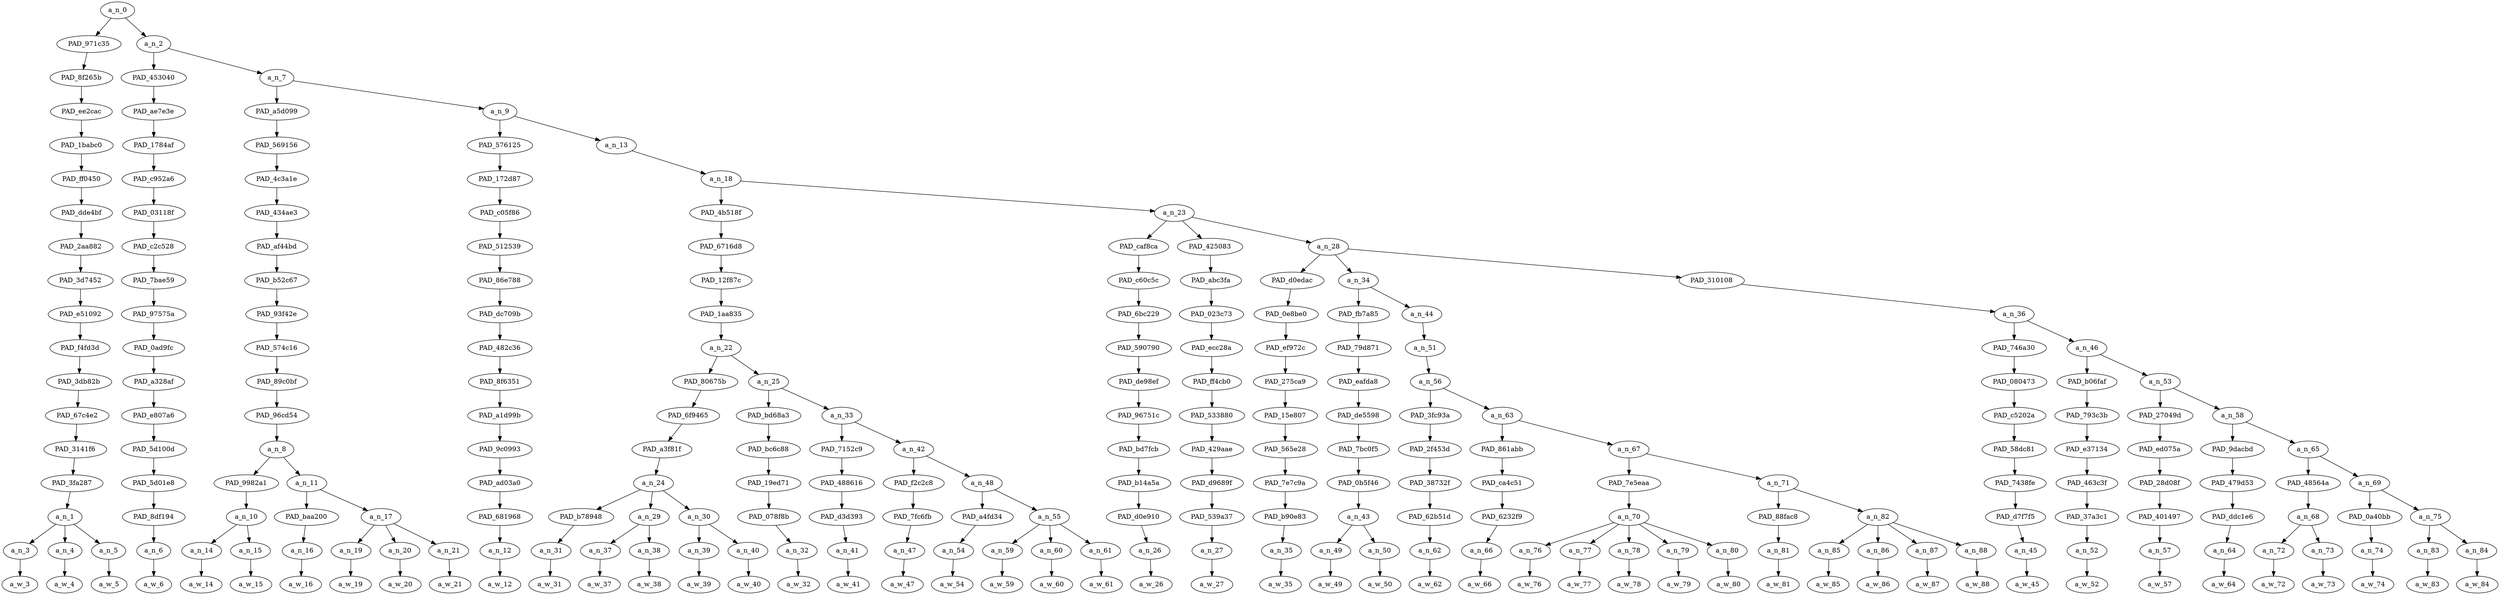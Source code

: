 strict digraph "" {
	a_n_0	[div_dir=1,
		index=0,
		level=17,
		pos="3.929443359375,17!",
		text_span="[0, 1, 2, 3, 4, 5, 6, 7, 8, 9, 10, 11, 12, 13, 14, 15, 16, 17, 18, 19, 20, 21, 22, 23, 24, 25, 26, 27, 28, 29, 30, 31, 32, 33, 34, \
35, 36, 37, 38, 39, 40, 41, 42, 43, 44, 45, 46, 47, 48]",
		value=1.00000000];
	PAD_971c35	[div_dir=1,
		index=0,
		level=16,
		pos="1.0,16!",
		text_span="[0, 1, 2]",
		value=0.05113666];
	a_n_0 -> PAD_971c35;
	a_n_2	[div_dir=1,
		index=1,
		level=16,
		pos="6.85888671875,16!",
		text_span="[3, 4, 5, 6, 7, 8, 9, 10, 11, 12, 13, 14, 15, 16, 17, 18, 19, 20, 21, 22, 23, 24, 25, 26, 27, 28, 29, 30, 31, 32, 33, 34, 35, 36, \
37, 38, 39, 40, 41, 42, 43, 44, 45, 46, 47, 48]",
		value=0.94849886];
	a_n_0 -> a_n_2;
	PAD_8f265b	[div_dir=1,
		index=0,
		level=15,
		pos="1.0,15!",
		text_span="[0, 1, 2]",
		value=0.05113666];
	PAD_971c35 -> PAD_8f265b;
	PAD_ee2cac	[div_dir=1,
		index=0,
		level=14,
		pos="1.0,14!",
		text_span="[0, 1, 2]",
		value=0.05113666];
	PAD_8f265b -> PAD_ee2cac;
	PAD_1babc0	[div_dir=1,
		index=0,
		level=13,
		pos="1.0,13!",
		text_span="[0, 1, 2]",
		value=0.05113666];
	PAD_ee2cac -> PAD_1babc0;
	PAD_ff0450	[div_dir=1,
		index=0,
		level=12,
		pos="1.0,12!",
		text_span="[0, 1, 2]",
		value=0.05113666];
	PAD_1babc0 -> PAD_ff0450;
	PAD_dde4bf	[div_dir=1,
		index=0,
		level=11,
		pos="1.0,11!",
		text_span="[0, 1, 2]",
		value=0.05113666];
	PAD_ff0450 -> PAD_dde4bf;
	PAD_2aa882	[div_dir=1,
		index=0,
		level=10,
		pos="1.0,10!",
		text_span="[0, 1, 2]",
		value=0.05113666];
	PAD_dde4bf -> PAD_2aa882;
	PAD_3d7452	[div_dir=1,
		index=0,
		level=9,
		pos="1.0,9!",
		text_span="[0, 1, 2]",
		value=0.05113666];
	PAD_2aa882 -> PAD_3d7452;
	PAD_e51092	[div_dir=1,
		index=0,
		level=8,
		pos="1.0,8!",
		text_span="[0, 1, 2]",
		value=0.05113666];
	PAD_3d7452 -> PAD_e51092;
	PAD_f4fd3d	[div_dir=1,
		index=0,
		level=7,
		pos="1.0,7!",
		text_span="[0, 1, 2]",
		value=0.05113666];
	PAD_e51092 -> PAD_f4fd3d;
	PAD_3db82b	[div_dir=1,
		index=0,
		level=6,
		pos="1.0,6!",
		text_span="[0, 1, 2]",
		value=0.05113666];
	PAD_f4fd3d -> PAD_3db82b;
	PAD_67c4e2	[div_dir=1,
		index=0,
		level=5,
		pos="1.0,5!",
		text_span="[0, 1, 2]",
		value=0.05113666];
	PAD_3db82b -> PAD_67c4e2;
	PAD_3141f6	[div_dir=1,
		index=0,
		level=4,
		pos="1.0,4!",
		text_span="[0, 1, 2]",
		value=0.05113666];
	PAD_67c4e2 -> PAD_3141f6;
	PAD_3fa287	[div_dir=1,
		index=0,
		level=3,
		pos="1.0,3!",
		text_span="[0, 1, 2]",
		value=0.05113666];
	PAD_3141f6 -> PAD_3fa287;
	a_n_1	[div_dir=1,
		index=0,
		level=2,
		pos="1.0,2!",
		text_span="[0, 1, 2]",
		value=0.05113666];
	PAD_3fa287 -> a_n_1;
	a_n_3	[div_dir=1,
		index=0,
		level=1,
		pos="0.0,1!",
		text_span="[0]",
		value=0.01505797];
	a_n_1 -> a_n_3;
	a_n_4	[div_dir=1,
		index=1,
		level=1,
		pos="1.0,1!",
		text_span="[1]",
		value=0.02068679];
	a_n_1 -> a_n_4;
	a_n_5	[div_dir=1,
		index=2,
		level=1,
		pos="2.0,1!",
		text_span="[2]",
		value=0.01526968];
	a_n_1 -> a_n_5;
	a_w_3	[div_dir=0,
		index=0,
		level=0,
		pos="0,0!",
		text_span="[0]",
		value=the];
	a_n_3 -> a_w_3;
	a_w_4	[div_dir=0,
		index=1,
		level=0,
		pos="1,0!",
		text_span="[1]",
		value=democratic];
	a_n_4 -> a_w_4;
	a_w_5	[div_dir=0,
		index=2,
		level=0,
		pos="2,0!",
		text_span="[2]",
		value=party];
	a_n_5 -> a_w_5;
	PAD_453040	[div_dir=1,
		index=1,
		level=15,
		pos="3.0,15!",
		text_span="[3]",
		value=0.01462133];
	a_n_2 -> PAD_453040;
	a_n_7	[div_dir=1,
		index=2,
		level=15,
		pos="10.7177734375,15!",
		text_span="[4, 5, 6, 7, 8, 9, 10, 11, 12, 13, 14, 15, 16, 17, 18, 19, 20, 21, 22, 23, 24, 25, 26, 27, 28, 29, 30, 31, 32, 33, 34, 35, 36, 37, \
38, 39, 40, 41, 42, 43, 44, 45, 46, 47, 48]",
		value=0.93353135];
	a_n_2 -> a_n_7;
	PAD_ae7e3e	[div_dir=1,
		index=1,
		level=14,
		pos="3.0,14!",
		text_span="[3]",
		value=0.01462133];
	PAD_453040 -> PAD_ae7e3e;
	PAD_1784af	[div_dir=1,
		index=1,
		level=13,
		pos="3.0,13!",
		text_span="[3]",
		value=0.01462133];
	PAD_ae7e3e -> PAD_1784af;
	PAD_c952a6	[div_dir=1,
		index=1,
		level=12,
		pos="3.0,12!",
		text_span="[3]",
		value=0.01462133];
	PAD_1784af -> PAD_c952a6;
	PAD_03118f	[div_dir=1,
		index=1,
		level=11,
		pos="3.0,11!",
		text_span="[3]",
		value=0.01462133];
	PAD_c952a6 -> PAD_03118f;
	PAD_c2c528	[div_dir=1,
		index=1,
		level=10,
		pos="3.0,10!",
		text_span="[3]",
		value=0.01462133];
	PAD_03118f -> PAD_c2c528;
	PAD_7bae59	[div_dir=1,
		index=1,
		level=9,
		pos="3.0,9!",
		text_span="[3]",
		value=0.01462133];
	PAD_c2c528 -> PAD_7bae59;
	PAD_97575a	[div_dir=1,
		index=1,
		level=8,
		pos="3.0,8!",
		text_span="[3]",
		value=0.01462133];
	PAD_7bae59 -> PAD_97575a;
	PAD_0ad9fc	[div_dir=1,
		index=1,
		level=7,
		pos="3.0,7!",
		text_span="[3]",
		value=0.01462133];
	PAD_97575a -> PAD_0ad9fc;
	PAD_a328af	[div_dir=1,
		index=1,
		level=6,
		pos="3.0,6!",
		text_span="[3]",
		value=0.01462133];
	PAD_0ad9fc -> PAD_a328af;
	PAD_e807a6	[div_dir=1,
		index=1,
		level=5,
		pos="3.0,5!",
		text_span="[3]",
		value=0.01462133];
	PAD_a328af -> PAD_e807a6;
	PAD_5d100d	[div_dir=1,
		index=1,
		level=4,
		pos="3.0,4!",
		text_span="[3]",
		value=0.01462133];
	PAD_e807a6 -> PAD_5d100d;
	PAD_5d01e8	[div_dir=1,
		index=1,
		level=3,
		pos="3.0,3!",
		text_span="[3]",
		value=0.01462133];
	PAD_5d100d -> PAD_5d01e8;
	PAD_8df194	[div_dir=1,
		index=1,
		level=2,
		pos="3.0,2!",
		text_span="[3]",
		value=0.01462133];
	PAD_5d01e8 -> PAD_8df194;
	a_n_6	[div_dir=1,
		index=3,
		level=1,
		pos="3.0,1!",
		text_span="[3]",
		value=0.01462133];
	PAD_8df194 -> a_n_6;
	a_w_6	[div_dir=0,
		index=3,
		level=0,
		pos="3,0!",
		text_span="[3]",
		value=is];
	a_n_6 -> a_w_6;
	PAD_a5d099	[div_dir=1,
		index=2,
		level=14,
		pos="5.75,14!",
		text_span="[4, 5, 6, 7, 8, 9]",
		value=0.12071841];
	a_n_7 -> PAD_a5d099;
	a_n_9	[div_dir=1,
		index=3,
		level=14,
		pos="15.685546875,14!",
		text_span="[10, 11, 12, 13, 14, 15, 16, 17, 18, 19, 20, 21, 22, 23, 24, 25, 26, 27, 28, 29, 30, 31, 32, 33, 34, 35, 36, 37, 38, 39, 40, 41, \
42, 43, 44, 45, 46, 47, 48]",
		value=0.81246952];
	a_n_7 -> a_n_9;
	PAD_569156	[div_dir=1,
		index=2,
		level=13,
		pos="5.75,13!",
		text_span="[4, 5, 6, 7, 8, 9]",
		value=0.12071841];
	PAD_a5d099 -> PAD_569156;
	PAD_4c3a1e	[div_dir=1,
		index=2,
		level=12,
		pos="5.75,12!",
		text_span="[4, 5, 6, 7, 8, 9]",
		value=0.12071841];
	PAD_569156 -> PAD_4c3a1e;
	PAD_434ae3	[div_dir=1,
		index=2,
		level=11,
		pos="5.75,11!",
		text_span="[4, 5, 6, 7, 8, 9]",
		value=0.12071841];
	PAD_4c3a1e -> PAD_434ae3;
	PAD_af44bd	[div_dir=1,
		index=2,
		level=10,
		pos="5.75,10!",
		text_span="[4, 5, 6, 7, 8, 9]",
		value=0.12071841];
	PAD_434ae3 -> PAD_af44bd;
	PAD_b52c67	[div_dir=1,
		index=2,
		level=9,
		pos="5.75,9!",
		text_span="[4, 5, 6, 7, 8, 9]",
		value=0.12071841];
	PAD_af44bd -> PAD_b52c67;
	PAD_93f42e	[div_dir=1,
		index=2,
		level=8,
		pos="5.75,8!",
		text_span="[4, 5, 6, 7, 8, 9]",
		value=0.12071841];
	PAD_b52c67 -> PAD_93f42e;
	PAD_574c16	[div_dir=1,
		index=2,
		level=7,
		pos="5.75,7!",
		text_span="[4, 5, 6, 7, 8, 9]",
		value=0.12071841];
	PAD_93f42e -> PAD_574c16;
	PAD_89c0bf	[div_dir=1,
		index=2,
		level=6,
		pos="5.75,6!",
		text_span="[4, 5, 6, 7, 8, 9]",
		value=0.12071841];
	PAD_574c16 -> PAD_89c0bf;
	PAD_96cd54	[div_dir=1,
		index=2,
		level=5,
		pos="5.75,5!",
		text_span="[4, 5, 6, 7, 8, 9]",
		value=0.12071841];
	PAD_89c0bf -> PAD_96cd54;
	a_n_8	[div_dir=1,
		index=2,
		level=4,
		pos="5.75,4!",
		text_span="[4, 5, 6, 7, 8, 9]",
		value=0.12071841];
	PAD_96cd54 -> a_n_8;
	PAD_9982a1	[div_dir=1,
		index=2,
		level=3,
		pos="4.5,3!",
		text_span="[4, 5]",
		value=0.02690151];
	a_n_8 -> PAD_9982a1;
	a_n_11	[div_dir=1,
		index=3,
		level=3,
		pos="7.0,3!",
		text_span="[6, 7, 8, 9]",
		value=0.09354787];
	a_n_8 -> a_n_11;
	a_n_10	[div_dir=1,
		index=2,
		level=2,
		pos="4.5,2!",
		text_span="[4, 5]",
		value=0.02690151];
	PAD_9982a1 -> a_n_10;
	a_n_14	[div_dir=1,
		index=4,
		level=1,
		pos="4.0,1!",
		text_span="[4]",
		value=0.01140486];
	a_n_10 -> a_n_14;
	a_n_15	[div_dir=-1,
		index=5,
		level=1,
		pos="5.0,1!",
		text_span="[5]",
		value=0.01545702];
	a_n_10 -> a_n_15;
	a_w_14	[div_dir=0,
		index=4,
		level=0,
		pos="4,0!",
		text_span="[4]",
		value=the1];
	a_n_14 -> a_w_14;
	a_w_15	[div_dir=0,
		index=5,
		level=0,
		pos="5,0!",
		text_span="[5]",
		value=party1];
	a_n_15 -> a_w_15;
	PAD_baa200	[div_dir=1,
		index=3,
		level=2,
		pos="6.0,2!",
		text_span="[6]",
		value=0.01314610];
	a_n_11 -> PAD_baa200;
	a_n_17	[div_dir=1,
		index=4,
		level=2,
		pos="8.0,2!",
		text_span="[7, 8, 9]",
		value=0.08009856];
	a_n_11 -> a_n_17;
	a_n_16	[div_dir=1,
		index=6,
		level=1,
		pos="6.0,1!",
		text_span="[6]",
		value=0.01314610];
	PAD_baa200 -> a_n_16;
	a_w_16	[div_dir=0,
		index=6,
		level=0,
		pos="6,0!",
		text_span="[6]",
		value=of];
	a_n_16 -> a_w_16;
	a_n_19	[div_dir=1,
		index=7,
		level=1,
		pos="7.0,1!",
		text_span="[7]",
		value=0.03489416];
	a_n_17 -> a_n_19;
	a_n_20	[div_dir=1,
		index=8,
		level=1,
		pos="8.0,1!",
		text_span="[8]",
		value=0.01417960];
	a_n_17 -> a_n_20;
	a_n_21	[div_dir=1,
		index=9,
		level=1,
		pos="9.0,1!",
		text_span="[9]",
		value=0.03070736];
	a_n_17 -> a_n_21;
	a_w_19	[div_dir=0,
		index=7,
		level=0,
		pos="7,0!",
		text_span="[7]",
		value=jews];
	a_n_19 -> a_w_19;
	a_w_20	[div_dir=0,
		index=8,
		level=0,
		pos="8,0!",
		text_span="[8]",
		value=and];
	a_n_20 -> a_w_20;
	a_w_21	[div_dir=0,
		index=9,
		level=0,
		pos="9,0!",
		text_span="[9]",
		value=jew];
	a_n_21 -> a_w_21;
	PAD_576125	[div_dir=-1,
		index=3,
		level=13,
		pos="10.0,13!",
		text_span="[10]",
		value=0.02157263];
	a_n_9 -> PAD_576125;
	a_n_13	[div_dir=1,
		index=4,
		level=13,
		pos="21.37109375,13!",
		text_span="[11, 12, 13, 14, 15, 16, 17, 18, 19, 20, 21, 22, 23, 24, 25, 26, 27, 28, 29, 30, 31, 32, 33, 34, 35, 36, 37, 38, 39, 40, 41, 42, \
43, 44, 45, 46, 47, 48]",
		value=0.79062546];
	a_n_9 -> a_n_13;
	PAD_172d87	[div_dir=-1,
		index=3,
		level=12,
		pos="10.0,12!",
		text_span="[10]",
		value=0.02157263];
	PAD_576125 -> PAD_172d87;
	PAD_c05f86	[div_dir=-1,
		index=3,
		level=11,
		pos="10.0,11!",
		text_span="[10]",
		value=0.02157263];
	PAD_172d87 -> PAD_c05f86;
	PAD_512539	[div_dir=-1,
		index=3,
		level=10,
		pos="10.0,10!",
		text_span="[10]",
		value=0.02157263];
	PAD_c05f86 -> PAD_512539;
	PAD_86e788	[div_dir=-1,
		index=3,
		level=9,
		pos="10.0,9!",
		text_span="[10]",
		value=0.02157263];
	PAD_512539 -> PAD_86e788;
	PAD_dc709b	[div_dir=-1,
		index=3,
		level=8,
		pos="10.0,8!",
		text_span="[10]",
		value=0.02157263];
	PAD_86e788 -> PAD_dc709b;
	PAD_482c36	[div_dir=-1,
		index=3,
		level=7,
		pos="10.0,7!",
		text_span="[10]",
		value=0.02157263];
	PAD_dc709b -> PAD_482c36;
	PAD_8f6351	[div_dir=-1,
		index=3,
		level=6,
		pos="10.0,6!",
		text_span="[10]",
		value=0.02157263];
	PAD_482c36 -> PAD_8f6351;
	PAD_a1d99b	[div_dir=-1,
		index=3,
		level=5,
		pos="10.0,5!",
		text_span="[10]",
		value=0.02157263];
	PAD_8f6351 -> PAD_a1d99b;
	PAD_9c0993	[div_dir=-1,
		index=3,
		level=4,
		pos="10.0,4!",
		text_span="[10]",
		value=0.02157263];
	PAD_a1d99b -> PAD_9c0993;
	PAD_ad03a0	[div_dir=-1,
		index=4,
		level=3,
		pos="10.0,3!",
		text_span="[10]",
		value=0.02157263];
	PAD_9c0993 -> PAD_ad03a0;
	PAD_681968	[div_dir=-1,
		index=5,
		level=2,
		pos="10.0,2!",
		text_span="[10]",
		value=0.02157263];
	PAD_ad03a0 -> PAD_681968;
	a_n_12	[div_dir=-1,
		index=10,
		level=1,
		pos="10.0,1!",
		text_span="[10]",
		value=0.02157263];
	PAD_681968 -> a_n_12;
	a_w_12	[div_dir=0,
		index=10,
		level=0,
		pos="10,0!",
		text_span="[10]",
		value=causes];
	a_n_12 -> a_w_12;
	a_n_18	[div_dir=1,
		index=4,
		level=12,
		pos="21.37109375,12!",
		text_span="[11, 12, 13, 14, 15, 16, 17, 18, 19, 20, 21, 22, 23, 24, 25, 26, 27, 28, 29, 30, 31, 32, 33, 34, 35, 36, 37, 38, 39, 40, 41, 42, \
43, 44, 45, 46, 47, 48]",
		value=0.79034433];
	a_n_13 -> a_n_18;
	PAD_4b518f	[div_dir=1,
		index=4,
		level=11,
		pos="15.166666666666668,11!",
		text_span="[11, 12, 13, 14, 15, 16, 17, 18, 19, 20, 21, 22]",
		value=0.32656845];
	a_n_18 -> PAD_4b518f;
	a_n_23	[div_dir=1,
		index=5,
		level=11,
		pos="27.575520833333332,11!",
		text_span="[23, 24, 25, 26, 27, 28, 29, 30, 31, 32, 33, 34, 35, 36, 37, 38, 39, 40, 41, 42, 43, 44, 45, 46, 47, 48]",
		value=0.46349475];
	a_n_18 -> a_n_23;
	PAD_6716d8	[div_dir=1,
		index=4,
		level=10,
		pos="15.166666666666668,10!",
		text_span="[11, 12, 13, 14, 15, 16, 17, 18, 19, 20, 21, 22]",
		value=0.32656845];
	PAD_4b518f -> PAD_6716d8;
	PAD_12f87c	[div_dir=1,
		index=4,
		level=9,
		pos="15.166666666666668,9!",
		text_span="[11, 12, 13, 14, 15, 16, 17, 18, 19, 20, 21, 22]",
		value=0.32656845];
	PAD_6716d8 -> PAD_12f87c;
	PAD_1aa835	[div_dir=1,
		index=4,
		level=8,
		pos="15.166666666666668,8!",
		text_span="[11, 12, 13, 14, 15, 16, 17, 18, 19, 20, 21, 22]",
		value=0.32656845];
	PAD_12f87c -> PAD_1aa835;
	a_n_22	[div_dir=1,
		index=4,
		level=7,
		pos="15.166666666666668,7!",
		text_span="[11, 12, 13, 14, 15, 16, 17, 18, 19, 20, 21, 22]",
		value=0.32656845];
	PAD_1aa835 -> a_n_22;
	PAD_80675b	[div_dir=1,
		index=4,
		level=6,
		pos="13.333333333333334,6!",
		text_span="[11, 12, 13, 14, 15]",
		value=0.23932954];
	a_n_22 -> PAD_80675b;
	a_n_25	[div_dir=1,
		index=5,
		level=6,
		pos="17.0,6!",
		text_span="[16, 17, 18, 19, 20, 21, 22]",
		value=0.08699442];
	a_n_22 -> a_n_25;
	PAD_6f9465	[div_dir=1,
		index=4,
		level=5,
		pos="13.333333333333334,5!",
		text_span="[11, 12, 13, 14, 15]",
		value=0.23932954];
	PAD_80675b -> PAD_6f9465;
	PAD_a3f81f	[div_dir=1,
		index=4,
		level=4,
		pos="13.333333333333334,4!",
		text_span="[11, 12, 13, 14, 15]",
		value=0.23932954];
	PAD_6f9465 -> PAD_a3f81f;
	a_n_24	[div_dir=1,
		index=5,
		level=3,
		pos="13.333333333333334,3!",
		text_span="[11, 12, 13, 14, 15]",
		value=0.23932954];
	PAD_a3f81f -> a_n_24;
	PAD_b78948	[div_dir=1,
		index=8,
		level=2,
		pos="15.0,2!",
		text_span="[15]",
		value=0.06063368];
	a_n_24 -> PAD_b78948;
	a_n_29	[div_dir=1,
		index=6,
		level=2,
		pos="11.5,2!",
		text_span="[11, 12]",
		value=0.11672120];
	a_n_24 -> a_n_29;
	a_n_30	[div_dir=1,
		index=7,
		level=2,
		pos="13.5,2!",
		text_span="[13, 14]",
		value=0.06169427];
	a_n_24 -> a_n_30;
	a_n_31	[div_dir=1,
		index=15,
		level=1,
		pos="15.0,1!",
		text_span="[15]",
		value=0.06063368];
	PAD_b78948 -> a_n_31;
	a_w_31	[div_dir=0,
		index=15,
		level=0,
		pos="15,0!",
		text_span="[15]",
		value=bitches];
	a_n_31 -> a_w_31;
	a_n_37	[div_dir=-1,
		index=11,
		level=1,
		pos="11.0,1!",
		text_span="[11]",
		value=0.02445812];
	a_n_29 -> a_n_37;
	a_n_38	[div_dir=1,
		index=12,
		level=1,
		pos="12.0,1!",
		text_span="[12]",
		value=0.09215210];
	a_n_29 -> a_n_38;
	a_w_37	[div_dir=0,
		index=11,
		level=0,
		pos="11,0!",
		text_span="[11]",
		value=minority];
	a_n_37 -> a_w_37;
	a_w_38	[div_dir=0,
		index=12,
		level=0,
		pos="12,0!",
		text_span="[12]",
		value=mutts];
	a_n_38 -> a_w_38;
	a_n_39	[div_dir=1,
		index=13,
		level=1,
		pos="13.0,1!",
		text_span="[13]",
		value=0.03264642];
	a_n_30 -> a_n_39;
	a_n_40	[div_dir=1,
		index=14,
		level=1,
		pos="14.0,1!",
		text_span="[14]",
		value=0.02881859];
	a_n_30 -> a_n_40;
	a_w_39	[div_dir=0,
		index=13,
		level=0,
		pos="13,0!",
		text_span="[13]",
		value=dumb];
	a_n_39 -> a_w_39;
	a_w_40	[div_dir=0,
		index=14,
		level=0,
		pos="14,0!",
		text_span="[14]",
		value=white];
	a_n_40 -> a_w_40;
	PAD_bd68a3	[div_dir=1,
		index=5,
		level=5,
		pos="16.0,5!",
		text_span="[16]",
		value=0.01285339];
	a_n_25 -> PAD_bd68a3;
	a_n_33	[div_dir=1,
		index=6,
		level=5,
		pos="18.0,5!",
		text_span="[17, 18, 19, 20, 21, 22]",
		value=0.07408777];
	a_n_25 -> a_n_33;
	PAD_bc6c88	[div_dir=1,
		index=5,
		level=4,
		pos="16.0,4!",
		text_span="[16]",
		value=0.01285339];
	PAD_bd68a3 -> PAD_bc6c88;
	PAD_19ed71	[div_dir=1,
		index=6,
		level=3,
		pos="16.0,3!",
		text_span="[16]",
		value=0.01285339];
	PAD_bc6c88 -> PAD_19ed71;
	PAD_078f8b	[div_dir=1,
		index=9,
		level=2,
		pos="16.0,2!",
		text_span="[16]",
		value=0.01285339];
	PAD_19ed71 -> PAD_078f8b;
	a_n_32	[div_dir=1,
		index=16,
		level=1,
		pos="16.0,1!",
		text_span="[16]",
		value=0.01285339];
	PAD_078f8b -> a_n_32;
	a_w_32	[div_dir=0,
		index=16,
		level=0,
		pos="16,0!",
		text_span="[16]",
		value=that];
	a_n_32 -> a_w_32;
	PAD_7152c9	[div_dir=1,
		index=6,
		level=4,
		pos="17.0,4!",
		text_span="[17]",
		value=0.01137633];
	a_n_33 -> PAD_7152c9;
	a_n_42	[div_dir=1,
		index=7,
		level=4,
		pos="19.0,4!",
		text_span="[18, 19, 20, 21, 22]",
		value=0.06266118];
	a_n_33 -> a_n_42;
	PAD_488616	[div_dir=1,
		index=7,
		level=3,
		pos="17.0,3!",
		text_span="[17]",
		value=0.01137633];
	PAD_7152c9 -> PAD_488616;
	PAD_d3d393	[div_dir=1,
		index=10,
		level=2,
		pos="17.0,2!",
		text_span="[17]",
		value=0.01137633];
	PAD_488616 -> PAD_d3d393;
	a_n_41	[div_dir=1,
		index=17,
		level=1,
		pos="17.0,1!",
		text_span="[17]",
		value=0.01137633];
	PAD_d3d393 -> a_n_41;
	a_w_41	[div_dir=0,
		index=17,
		level=0,
		pos="17,0!",
		text_span="[17]",
		value=they];
	a_n_41 -> a_w_41;
	PAD_f2c2c8	[div_dir=1,
		index=8,
		level=3,
		pos="18.0,3!",
		text_span="[18]",
		value=0.01529296];
	a_n_42 -> PAD_f2c2c8;
	a_n_48	[div_dir=1,
		index=9,
		level=3,
		pos="20.0,3!",
		text_span="[19, 20, 21, 22]",
		value=0.04734831];
	a_n_42 -> a_n_48;
	PAD_7fc6fb	[div_dir=1,
		index=11,
		level=2,
		pos="18.0,2!",
		text_span="[18]",
		value=0.01529296];
	PAD_f2c2c8 -> PAD_7fc6fb;
	a_n_47	[div_dir=1,
		index=18,
		level=1,
		pos="18.0,1!",
		text_span="[18]",
		value=0.01529296];
	PAD_7fc6fb -> a_n_47;
	a_w_47	[div_dir=0,
		index=18,
		level=0,
		pos="18,0!",
		text_span="[18]",
		value=appoint];
	a_n_47 -> a_w_47;
	PAD_a4fd34	[div_dir=1,
		index=12,
		level=2,
		pos="19.0,2!",
		text_span="[19]",
		value=0.00968306];
	a_n_48 -> PAD_a4fd34;
	a_n_55	[div_dir=-1,
		index=13,
		level=2,
		pos="21.0,2!",
		text_span="[20, 21, 22]",
		value=0.03766060];
	a_n_48 -> a_n_55;
	a_n_54	[div_dir=1,
		index=19,
		level=1,
		pos="19.0,1!",
		text_span="[19]",
		value=0.00968306];
	PAD_a4fd34 -> a_n_54;
	a_w_54	[div_dir=0,
		index=19,
		level=0,
		pos="19,0!",
		text_span="[19]",
		value=to];
	a_n_54 -> a_w_54;
	a_n_59	[div_dir=-1,
		index=20,
		level=1,
		pos="20.0,1!",
		text_span="[20]",
		value=0.01071820];
	a_n_55 -> a_n_59;
	a_n_60	[div_dir=-1,
		index=21,
		level=1,
		pos="21.0,1!",
		text_span="[21]",
		value=0.01591069];
	a_n_55 -> a_n_60;
	a_n_61	[div_dir=1,
		index=22,
		level=1,
		pos="22.0,1!",
		text_span="[22]",
		value=0.01101895];
	a_n_55 -> a_n_61;
	a_w_59	[div_dir=0,
		index=20,
		level=0,
		pos="20,0!",
		text_span="[20]",
		value=certain];
	a_n_59 -> a_w_59;
	a_w_60	[div_dir=0,
		index=21,
		level=0,
		pos="21,0!",
		text_span="[21]",
		value=leadership];
	a_n_60 -> a_w_60;
	a_w_61	[div_dir=0,
		index=22,
		level=0,
		pos="22,0!",
		text_span="[22]",
		value=positions];
	a_n_61 -> a_w_61;
	PAD_caf8ca	[div_dir=1,
		index=5,
		level=10,
		pos="23.0,10!",
		text_span="[23]",
		value=0.01128163];
	a_n_23 -> PAD_caf8ca;
	PAD_425083	[div_dir=1,
		index=6,
		level=10,
		pos="24.0,10!",
		text_span="[24]",
		value=0.01066677];
	a_n_23 -> PAD_425083;
	a_n_28	[div_dir=1,
		index=7,
		level=10,
		pos="35.7265625,10!",
		text_span="[25, 26, 27, 28, 29, 30, 31, 32, 33, 34, 35, 36, 37, 38, 39, 40, 41, 42, 43, 44, 45, 46, 47, 48]",
		value=0.44137091];
	a_n_23 -> a_n_28;
	PAD_c60c5c	[div_dir=1,
		index=5,
		level=9,
		pos="23.0,9!",
		text_span="[23]",
		value=0.01128163];
	PAD_caf8ca -> PAD_c60c5c;
	PAD_6bc229	[div_dir=1,
		index=5,
		level=8,
		pos="23.0,8!",
		text_span="[23]",
		value=0.01128163];
	PAD_c60c5c -> PAD_6bc229;
	PAD_590790	[div_dir=1,
		index=5,
		level=7,
		pos="23.0,7!",
		text_span="[23]",
		value=0.01128163];
	PAD_6bc229 -> PAD_590790;
	PAD_de98ef	[div_dir=1,
		index=6,
		level=6,
		pos="23.0,6!",
		text_span="[23]",
		value=0.01128163];
	PAD_590790 -> PAD_de98ef;
	PAD_96751c	[div_dir=1,
		index=7,
		level=5,
		pos="23.0,5!",
		text_span="[23]",
		value=0.01128163];
	PAD_de98ef -> PAD_96751c;
	PAD_bd7fcb	[div_dir=1,
		index=8,
		level=4,
		pos="23.0,4!",
		text_span="[23]",
		value=0.01128163];
	PAD_96751c -> PAD_bd7fcb;
	PAD_b14a5a	[div_dir=1,
		index=10,
		level=3,
		pos="23.0,3!",
		text_span="[23]",
		value=0.01128163];
	PAD_bd7fcb -> PAD_b14a5a;
	PAD_d0e910	[div_dir=1,
		index=14,
		level=2,
		pos="23.0,2!",
		text_span="[23]",
		value=0.01128163];
	PAD_b14a5a -> PAD_d0e910;
	a_n_26	[div_dir=1,
		index=23,
		level=1,
		pos="23.0,1!",
		text_span="[23]",
		value=0.01128163];
	PAD_d0e910 -> a_n_26;
	a_w_26	[div_dir=0,
		index=23,
		level=0,
		pos="23,0!",
		text_span="[23]",
		value=are];
	a_n_26 -> a_w_26;
	PAD_abc3fa	[div_dir=1,
		index=6,
		level=9,
		pos="24.0,9!",
		text_span="[24]",
		value=0.01066677];
	PAD_425083 -> PAD_abc3fa;
	PAD_023c73	[div_dir=1,
		index=6,
		level=8,
		pos="24.0,8!",
		text_span="[24]",
		value=0.01066677];
	PAD_abc3fa -> PAD_023c73;
	PAD_ecc28a	[div_dir=1,
		index=6,
		level=7,
		pos="24.0,7!",
		text_span="[24]",
		value=0.01066677];
	PAD_023c73 -> PAD_ecc28a;
	PAD_ff4cb0	[div_dir=1,
		index=7,
		level=6,
		pos="24.0,6!",
		text_span="[24]",
		value=0.01066677];
	PAD_ecc28a -> PAD_ff4cb0;
	PAD_533880	[div_dir=1,
		index=8,
		level=5,
		pos="24.0,5!",
		text_span="[24]",
		value=0.01066677];
	PAD_ff4cb0 -> PAD_533880;
	PAD_429aae	[div_dir=1,
		index=9,
		level=4,
		pos="24.0,4!",
		text_span="[24]",
		value=0.01066677];
	PAD_533880 -> PAD_429aae;
	PAD_d9689f	[div_dir=1,
		index=11,
		level=3,
		pos="24.0,3!",
		text_span="[24]",
		value=0.01066677];
	PAD_429aae -> PAD_d9689f;
	PAD_539a37	[div_dir=1,
		index=15,
		level=2,
		pos="24.0,2!",
		text_span="[24]",
		value=0.01066677];
	PAD_d9689f -> PAD_539a37;
	a_n_27	[div_dir=1,
		index=24,
		level=1,
		pos="24.0,1!",
		text_span="[24]",
		value=0.01066677];
	PAD_539a37 -> a_n_27;
	a_w_27	[div_dir=0,
		index=24,
		level=0,
		pos="24,0!",
		text_span="[24]",
		value=just];
	a_n_27 -> a_w_27;
	PAD_d0edac	[div_dir=-1,
		index=8,
		level=9,
		pos="39.0,9!",
		text_span="[39]",
		value=0.01053125];
	a_n_28 -> PAD_d0edac;
	a_n_34	[div_dir=1,
		index=7,
		level=9,
		pos="27.140625,9!",
		text_span="[25, 26, 27, 28, 29, 30, 31, 32, 33, 34, 35, 36, 37, 38]",
		value=0.23990654];
	a_n_28 -> a_n_34;
	PAD_310108	[div_dir=1,
		index=9,
		level=9,
		pos="41.0390625,9!",
		text_span="[40, 41, 42, 43, 44, 45, 46, 47, 48]",
		value=0.19076815];
	a_n_28 -> PAD_310108;
	PAD_0e8be0	[div_dir=-1,
		index=9,
		level=8,
		pos="39.0,8!",
		text_span="[39]",
		value=0.01053125];
	PAD_d0edac -> PAD_0e8be0;
	PAD_ef972c	[div_dir=-1,
		index=9,
		level=7,
		pos="39.0,7!",
		text_span="[39]",
		value=0.01053125];
	PAD_0e8be0 -> PAD_ef972c;
	PAD_275ca9	[div_dir=-1,
		index=10,
		level=6,
		pos="39.0,6!",
		text_span="[39]",
		value=0.01053125];
	PAD_ef972c -> PAD_275ca9;
	PAD_15e807	[div_dir=-1,
		index=12,
		level=5,
		pos="39.0,5!",
		text_span="[39]",
		value=0.01053125];
	PAD_275ca9 -> PAD_15e807;
	PAD_565e28	[div_dir=-1,
		index=14,
		level=4,
		pos="39.0,4!",
		text_span="[39]",
		value=0.01053125];
	PAD_15e807 -> PAD_565e28;
	PAD_7e7c9a	[div_dir=-1,
		index=17,
		level=3,
		pos="39.0,3!",
		text_span="[39]",
		value=0.01053125];
	PAD_565e28 -> PAD_7e7c9a;
	PAD_b90e83	[div_dir=-1,
		index=22,
		level=2,
		pos="39.0,2!",
		text_span="[39]",
		value=0.01053125];
	PAD_7e7c9a -> PAD_b90e83;
	a_n_35	[div_dir=-1,
		index=39,
		level=1,
		pos="39.0,1!",
		text_span="[39]",
		value=0.01053125];
	PAD_b90e83 -> a_n_35;
	a_w_35	[div_dir=0,
		index=39,
		level=0,
		pos="39,0!",
		text_span="[39]",
		value=and2];
	a_n_35 -> a_w_35;
	PAD_fb7a85	[div_dir=1,
		index=7,
		level=8,
		pos="25.5,8!",
		text_span="[25, 26]",
		value=0.03093613];
	a_n_34 -> PAD_fb7a85;
	a_n_44	[div_dir=1,
		index=8,
		level=8,
		pos="28.78125,8!",
		text_span="[27, 28, 29, 30, 31, 32, 33, 34, 35, 36, 37, 38]",
		value=0.20883663];
	a_n_34 -> a_n_44;
	PAD_79d871	[div_dir=1,
		index=7,
		level=7,
		pos="25.5,7!",
		text_span="[25, 26]",
		value=0.03093613];
	PAD_fb7a85 -> PAD_79d871;
	PAD_eafda8	[div_dir=1,
		index=8,
		level=6,
		pos="25.5,6!",
		text_span="[25, 26]",
		value=0.03093613];
	PAD_79d871 -> PAD_eafda8;
	PAD_de5598	[div_dir=1,
		index=9,
		level=5,
		pos="25.5,5!",
		text_span="[25, 26]",
		value=0.03093613];
	PAD_eafda8 -> PAD_de5598;
	PAD_7bc0f5	[div_dir=1,
		index=10,
		level=4,
		pos="25.5,4!",
		text_span="[25, 26]",
		value=0.03093613];
	PAD_de5598 -> PAD_7bc0f5;
	PAD_0b5f46	[div_dir=1,
		index=12,
		level=3,
		pos="25.5,3!",
		text_span="[25, 26]",
		value=0.03093613];
	PAD_7bc0f5 -> PAD_0b5f46;
	a_n_43	[div_dir=1,
		index=16,
		level=2,
		pos="25.5,2!",
		text_span="[25, 26]",
		value=0.03093613];
	PAD_0b5f46 -> a_n_43;
	a_n_49	[div_dir=1,
		index=25,
		level=1,
		pos="25.0,1!",
		text_span="[25]",
		value=0.01605737];
	a_n_43 -> a_n_49;
	a_n_50	[div_dir=-1,
		index=26,
		level=1,
		pos="26.0,1!",
		text_span="[26]",
		value=0.01482751];
	a_n_43 -> a_n_50;
	a_w_49	[div_dir=0,
		index=25,
		level=0,
		pos="25,0!",
		text_span="[25]",
		value=puppets];
	a_n_49 -> a_w_49;
	a_w_50	[div_dir=0,
		index=26,
		level=0,
		pos="26,0!",
		text_span="[26]",
		value=facade];
	a_n_50 -> a_w_50;
	a_n_51	[div_dir=1,
		index=8,
		level=7,
		pos="28.78125,7!",
		text_span="[27, 28, 29, 30, 31, 32, 33, 34, 35, 36, 37, 38]",
		value=0.20871253];
	a_n_44 -> a_n_51;
	a_n_56	[div_dir=1,
		index=9,
		level=6,
		pos="28.78125,6!",
		text_span="[27, 28, 29, 30, 31, 32, 33, 34, 35, 36, 37, 38]",
		value=0.20858843];
	a_n_51 -> a_n_56;
	PAD_3fc93a	[div_dir=1,
		index=10,
		level=5,
		pos="27.0,5!",
		text_span="[27]",
		value=0.00942759];
	a_n_56 -> PAD_3fc93a;
	a_n_63	[div_dir=1,
		index=11,
		level=5,
		pos="30.5625,5!",
		text_span="[28, 29, 30, 31, 32, 33, 34, 35, 36, 37, 38]",
		value=0.19903674];
	a_n_56 -> a_n_63;
	PAD_2f453d	[div_dir=1,
		index=11,
		level=4,
		pos="27.0,4!",
		text_span="[27]",
		value=0.00942759];
	PAD_3fc93a -> PAD_2f453d;
	PAD_38732f	[div_dir=1,
		index=13,
		level=3,
		pos="27.0,3!",
		text_span="[27]",
		value=0.00942759];
	PAD_2f453d -> PAD_38732f;
	PAD_62b51d	[div_dir=1,
		index=17,
		level=2,
		pos="27.0,2!",
		text_span="[27]",
		value=0.00942759];
	PAD_38732f -> PAD_62b51d;
	a_n_62	[div_dir=1,
		index=27,
		level=1,
		pos="27.0,1!",
		text_span="[27]",
		value=0.00942759];
	PAD_62b51d -> a_n_62;
	a_w_62	[div_dir=0,
		index=27,
		level=0,
		pos="27,0!",
		text_span="[27]",
		value=to1];
	a_n_62 -> a_w_62;
	PAD_861abb	[div_dir=1,
		index=12,
		level=4,
		pos="28.0,4!",
		text_span="[28]",
		value=0.01658988];
	a_n_63 -> PAD_861abb;
	a_n_67	[div_dir=1,
		index=13,
		level=4,
		pos="33.125,4!",
		text_span="[29, 30, 31, 32, 33, 34, 35, 36, 37, 38]",
		value=0.18232519];
	a_n_63 -> a_n_67;
	PAD_ca4c51	[div_dir=1,
		index=14,
		level=3,
		pos="28.0,3!",
		text_span="[28]",
		value=0.01658988];
	PAD_861abb -> PAD_ca4c51;
	PAD_6232f9	[div_dir=1,
		index=18,
		level=2,
		pos="28.0,2!",
		text_span="[28]",
		value=0.01658988];
	PAD_ca4c51 -> PAD_6232f9;
	a_n_66	[div_dir=1,
		index=28,
		level=1,
		pos="28.0,1!",
		text_span="[28]",
		value=0.01658988];
	PAD_6232f9 -> a_n_66;
	a_w_66	[div_dir=0,
		index=28,
		level=0,
		pos="28,0!",
		text_span="[28]",
		value=disguise];
	a_n_66 -> a_w_66;
	PAD_7e5eaa	[div_dir=1,
		index=15,
		level=3,
		pos="31.0,3!",
		text_span="[29, 30, 31, 32, 33]",
		value=0.05804006];
	a_n_67 -> PAD_7e5eaa;
	a_n_71	[div_dir=1,
		index=16,
		level=3,
		pos="35.25,3!",
		text_span="[34, 35, 36, 37, 38]",
		value=0.12418331];
	a_n_67 -> a_n_71;
	a_n_70	[div_dir=1,
		index=19,
		level=2,
		pos="31.0,2!",
		text_span="[29, 30, 31, 32, 33]",
		value=0.05804006];
	PAD_7e5eaa -> a_n_70;
	a_n_76	[div_dir=1,
		index=29,
		level=1,
		pos="29.0,1!",
		text_span="[29]",
		value=0.01053467];
	a_n_70 -> a_n_76;
	a_n_77	[div_dir=1,
		index=30,
		level=1,
		pos="30.0,1!",
		text_span="[30]",
		value=0.01273255];
	a_n_70 -> a_n_77;
	a_n_78	[div_dir=1,
		index=31,
		level=1,
		pos="31.0,1!",
		text_span="[31]",
		value=0.01258548];
	a_n_70 -> a_n_78;
	a_n_79	[div_dir=1,
		index=32,
		level=1,
		pos="32.0,1!",
		text_span="[32]",
		value=0.01021754];
	a_n_70 -> a_n_79;
	a_n_80	[div_dir=1,
		index=33,
		level=1,
		pos="33.0,1!",
		text_span="[33]",
		value=0.01188091];
	a_n_70 -> a_n_80;
	a_w_76	[div_dir=0,
		index=29,
		level=0,
		pos="29,0!",
		text_span="[29]",
		value=the2];
	a_n_76 -> a_w_76;
	a_w_77	[div_dir=0,
		index=30,
		level=0,
		pos="30,0!",
		text_span="[30]",
		value=real];
	a_n_77 -> a_w_77;
	a_w_78	[div_dir=0,
		index=31,
		level=0,
		pos="31,0!",
		text_span="[31]",
		value=core];
	a_n_78 -> a_w_78;
	a_w_79	[div_dir=0,
		index=32,
		level=0,
		pos="32,0!",
		text_span="[32]",
		value=and1];
	a_n_79 -> a_w_79;
	a_w_80	[div_dir=0,
		index=33,
		level=0,
		pos="33,0!",
		text_span="[33]",
		value=purpose];
	a_n_80 -> a_w_80;
	PAD_88fac8	[div_dir=1,
		index=20,
		level=2,
		pos="34.0,2!",
		text_span="[34]",
		value=0.00861096];
	a_n_71 -> PAD_88fac8;
	a_n_82	[div_dir=1,
		index=21,
		level=2,
		pos="36.5,2!",
		text_span="[35, 36, 37, 38]",
		value=0.11551123];
	a_n_71 -> a_n_82;
	a_n_81	[div_dir=1,
		index=34,
		level=1,
		pos="34.0,1!",
		text_span="[34]",
		value=0.00861096];
	PAD_88fac8 -> a_n_81;
	a_w_81	[div_dir=0,
		index=34,
		level=0,
		pos="34,0!",
		text_span="[34]",
		value=of1];
	a_n_81 -> a_w_81;
	a_n_85	[div_dir=1,
		index=35,
		level=1,
		pos="35.0,1!",
		text_span="[35]",
		value=0.01093799];
	a_n_82 -> a_n_85;
	a_n_86	[div_dir=-1,
		index=36,
		level=1,
		pos="36.0,1!",
		text_span="[36]",
		value=0.01593150];
	a_n_82 -> a_n_86;
	a_n_87	[div_dir=1,
		index=37,
		level=1,
		pos="37.0,1!",
		text_span="[37]",
		value=0.01823494];
	a_n_82 -> a_n_87;
	a_n_88	[div_dir=1,
		index=38,
		level=1,
		pos="38.0,1!",
		text_span="[38]",
		value=0.07035786];
	a_n_82 -> a_n_88;
	a_w_85	[div_dir=0,
		index=35,
		level=0,
		pos="35,0!",
		text_span="[35]",
		value=the3];
	a_n_85 -> a_w_85;
	a_w_86	[div_dir=0,
		index=36,
		level=0,
		pos="36,0!",
		text_span="[36]",
		value=party2];
	a_n_86 -> a_w_86;
	a_w_87	[div_dir=0,
		index=37,
		level=0,
		pos="37,0!",
		text_span="[37]",
		value=study];
	a_n_87 -> a_w_87;
	a_w_88	[div_dir=0,
		index=38,
		level=0,
		pos="38,0!",
		text_span="[38]",
		value=jewishprivilege];
	a_n_88 -> a_w_88;
	a_n_36	[div_dir=1,
		index=10,
		level=8,
		pos="41.0390625,8!",
		text_span="[40, 41, 42, 43, 44, 45, 46, 47, 48]",
		value=0.19076815];
	PAD_310108 -> a_n_36;
	PAD_746a30	[div_dir=1,
		index=10,
		level=7,
		pos="40.0,7!",
		text_span="[40]",
		value=0.01146169];
	a_n_36 -> PAD_746a30;
	a_n_46	[div_dir=1,
		index=11,
		level=7,
		pos="42.078125,7!",
		text_span="[41, 42, 43, 44, 45, 46, 47, 48]",
		value=0.17920461];
	a_n_36 -> a_n_46;
	PAD_080473	[div_dir=1,
		index=11,
		level=6,
		pos="40.0,6!",
		text_span="[40]",
		value=0.01146169];
	PAD_746a30 -> PAD_080473;
	PAD_c5202a	[div_dir=1,
		index=13,
		level=5,
		pos="40.0,5!",
		text_span="[40]",
		value=0.01146169];
	PAD_080473 -> PAD_c5202a;
	PAD_58dc81	[div_dir=1,
		index=15,
		level=4,
		pos="40.0,4!",
		text_span="[40]",
		value=0.01146169];
	PAD_c5202a -> PAD_58dc81;
	PAD_7438fe	[div_dir=1,
		index=18,
		level=3,
		pos="40.0,3!",
		text_span="[40]",
		value=0.01146169];
	PAD_58dc81 -> PAD_7438fe;
	PAD_d7f7f5	[div_dir=1,
		index=23,
		level=2,
		pos="40.0,2!",
		text_span="[40]",
		value=0.01146169];
	PAD_7438fe -> PAD_d7f7f5;
	a_n_45	[div_dir=1,
		index=40,
		level=1,
		pos="40.0,1!",
		text_span="[40]",
		value=0.01146169];
	PAD_d7f7f5 -> a_n_45;
	a_w_45	[div_dir=0,
		index=40,
		level=0,
		pos="40,0!",
		text_span="[40]",
		value=who];
	a_n_45 -> a_w_45;
	PAD_b06faf	[div_dir=1,
		index=12,
		level=6,
		pos="41.0,6!",
		text_span="[41]",
		value=0.01096252];
	a_n_46 -> PAD_b06faf;
	a_n_53	[div_dir=1,
		index=13,
		level=6,
		pos="43.15625,6!",
		text_span="[42, 43, 44, 45, 46, 47, 48]",
		value=0.16815226];
	a_n_46 -> a_n_53;
	PAD_793c3b	[div_dir=1,
		index=14,
		level=5,
		pos="41.0,5!",
		text_span="[41]",
		value=0.01096252];
	PAD_b06faf -> PAD_793c3b;
	PAD_e37134	[div_dir=1,
		index=16,
		level=4,
		pos="41.0,4!",
		text_span="[41]",
		value=0.01096252];
	PAD_793c3b -> PAD_e37134;
	PAD_463c3f	[div_dir=1,
		index=19,
		level=3,
		pos="41.0,3!",
		text_span="[41]",
		value=0.01096252];
	PAD_e37134 -> PAD_463c3f;
	PAD_37a3c1	[div_dir=1,
		index=24,
		level=2,
		pos="41.0,2!",
		text_span="[41]",
		value=0.01096252];
	PAD_463c3f -> PAD_37a3c1;
	a_n_52	[div_dir=1,
		index=41,
		level=1,
		pos="41.0,1!",
		text_span="[41]",
		value=0.01096252];
	PAD_37a3c1 -> a_n_52;
	a_w_52	[div_dir=0,
		index=41,
		level=0,
		pos="41,0!",
		text_span="[41]",
		value=really];
	a_n_52 -> a_w_52;
	PAD_27049d	[div_dir=1,
		index=15,
		level=5,
		pos="42.0,5!",
		text_span="[42]",
		value=0.01301684];
	a_n_53 -> PAD_27049d;
	a_n_58	[div_dir=1,
		index=16,
		level=5,
		pos="44.3125,5!",
		text_span="[43, 44, 45, 46, 47, 48]",
		value=0.15504614];
	a_n_53 -> a_n_58;
	PAD_ed075a	[div_dir=1,
		index=17,
		level=4,
		pos="42.0,4!",
		text_span="[42]",
		value=0.01301684];
	PAD_27049d -> PAD_ed075a;
	PAD_28d08f	[div_dir=1,
		index=20,
		level=3,
		pos="42.0,3!",
		text_span="[42]",
		value=0.01301684];
	PAD_ed075a -> PAD_28d08f;
	PAD_401497	[div_dir=1,
		index=25,
		level=2,
		pos="42.0,2!",
		text_span="[42]",
		value=0.01301684];
	PAD_28d08f -> PAD_401497;
	a_n_57	[div_dir=1,
		index=42,
		level=1,
		pos="42.0,1!",
		text_span="[42]",
		value=0.01301684];
	PAD_401497 -> a_n_57;
	a_w_57	[div_dir=0,
		index=42,
		level=0,
		pos="42,0!",
		text_span="[42]",
		value=matters];
	a_n_57 -> a_w_57;
	PAD_9dacbd	[div_dir=1,
		index=18,
		level=4,
		pos="43.0,4!",
		text_span="[43]",
		value=0.00965452];
	a_n_58 -> PAD_9dacbd;
	a_n_65	[div_dir=1,
		index=19,
		level=4,
		pos="45.625,4!",
		text_span="[44, 45, 46, 47, 48]",
		value=0.14531794];
	a_n_58 -> a_n_65;
	PAD_479d53	[div_dir=1,
		index=21,
		level=3,
		pos="43.0,3!",
		text_span="[43]",
		value=0.00965452];
	PAD_9dacbd -> PAD_479d53;
	PAD_ddc1e6	[div_dir=1,
		index=26,
		level=2,
		pos="43.0,2!",
		text_span="[43]",
		value=0.00965452];
	PAD_479d53 -> PAD_ddc1e6;
	a_n_64	[div_dir=1,
		index=43,
		level=1,
		pos="43.0,1!",
		text_span="[43]",
		value=0.00965452];
	PAD_ddc1e6 -> a_n_64;
	a_w_64	[div_dir=0,
		index=43,
		level=0,
		pos="43,0!",
		text_span="[43]",
		value=in];
	a_n_64 -> a_w_64;
	PAD_48564a	[div_dir=1,
		index=22,
		level=3,
		pos="44.5,3!",
		text_span="[44, 45]",
		value=0.02269284];
	a_n_65 -> PAD_48564a;
	a_n_69	[div_dir=1,
		index=23,
		level=3,
		pos="46.75,3!",
		text_span="[46, 47, 48]",
		value=0.12255590];
	a_n_65 -> a_n_69;
	a_n_68	[div_dir=1,
		index=27,
		level=2,
		pos="44.5,2!",
		text_span="[44, 45]",
		value=0.02269284];
	PAD_48564a -> a_n_68;
	a_n_72	[div_dir=1,
		index=44,
		level=1,
		pos="44.0,1!",
		text_span="[44]",
		value=0.00974563];
	a_n_68 -> a_n_72;
	a_n_73	[div_dir=1,
		index=45,
		level=1,
		pos="45.0,1!",
		text_span="[45]",
		value=0.01291880];
	a_n_68 -> a_n_73;
	a_w_72	[div_dir=0,
		index=44,
		level=0,
		pos="44,0!",
		text_span="[44]",
		value=the4];
	a_n_72 -> a_w_72;
	a_w_73	[div_dir=0,
		index=45,
		level=0,
		pos="45,0!",
		text_span="[45]",
		value=case];
	a_n_73 -> a_w_73;
	PAD_0a40bb	[div_dir=1,
		index=28,
		level=2,
		pos="46.0,2!",
		text_span="[46]",
		value=0.01084682];
	a_n_69 -> PAD_0a40bb;
	a_n_75	[div_dir=1,
		index=29,
		level=2,
		pos="47.5,2!",
		text_span="[47, 48]",
		value=0.11164553];
	a_n_69 -> a_n_75;
	a_n_74	[div_dir=1,
		index=46,
		level=1,
		pos="46.0,1!",
		text_span="[46]",
		value=0.01084682];
	PAD_0a40bb -> a_n_74;
	a_w_74	[div_dir=0,
		index=46,
		level=0,
		pos="46,0!",
		text_span="[46]",
		value=of2];
	a_n_74 -> a_w_74;
	a_n_83	[div_dir=-1,
		index=47,
		level=1,
		pos="47.0,1!",
		text_span="[47]",
		value=0.05947412];
	a_n_75 -> a_n_83;
	a_n_84	[div_dir=1,
		index=48,
		level=1,
		pos="48.0,1!",
		text_span="[48]",
		value=0.05212718];
	a_n_75 -> a_n_84;
	a_w_83	[div_dir=0,
		index=47,
		level=0,
		pos="47,0!",
		text_span="[47]",
		value=conyers];
	a_n_83 -> a_w_83;
	a_w_84	[div_dir=0,
		index=48,
		level=0,
		pos="48,0!",
		text_span="[48]",
		value=franken];
	a_n_84 -> a_w_84;
}
